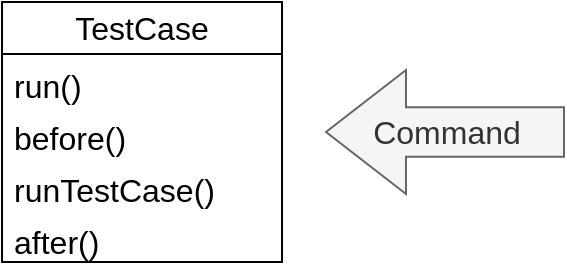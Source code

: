 <mxfile version="22.1.11" type="github">
  <diagram name="페이지-1" id="LbZxrBz2ofLp_WL8UCSQ">
    <mxGraphModel dx="1594" dy="581" grid="0" gridSize="10" guides="1" tooltips="1" connect="1" arrows="1" fold="1" page="0" pageScale="1" pageWidth="827" pageHeight="1169" math="0" shadow="0">
      <root>
        <mxCell id="0" />
        <mxCell id="1" parent="0" />
        <mxCell id="CJBsxGkzlGZVFUbRF24I-1" value="TestCase" style="swimlane;fontStyle=0;childLayout=stackLayout;horizontal=1;startSize=26;fillColor=none;horizontalStack=0;resizeParent=1;resizeParentMax=0;resizeLast=0;collapsible=1;marginBottom=0;whiteSpace=wrap;html=1;fontSize=16;" vertex="1" parent="1">
          <mxGeometry x="-350" y="145" width="140" height="130" as="geometry" />
        </mxCell>
        <mxCell id="CJBsxGkzlGZVFUbRF24I-2" value="run()" style="text;strokeColor=none;fillColor=none;align=left;verticalAlign=top;spacingLeft=4;spacingRight=4;overflow=hidden;rotatable=0;points=[[0,0.5],[1,0.5]];portConstraint=eastwest;whiteSpace=wrap;html=1;fontSize=16;" vertex="1" parent="CJBsxGkzlGZVFUbRF24I-1">
          <mxGeometry y="26" width="140" height="26" as="geometry" />
        </mxCell>
        <mxCell id="CJBsxGkzlGZVFUbRF24I-6" value="before()" style="text;strokeColor=none;fillColor=none;align=left;verticalAlign=top;spacingLeft=4;spacingRight=4;overflow=hidden;rotatable=0;points=[[0,0.5],[1,0.5]];portConstraint=eastwest;whiteSpace=wrap;html=1;fontSize=16;" vertex="1" parent="CJBsxGkzlGZVFUbRF24I-1">
          <mxGeometry y="52" width="140" height="26" as="geometry" />
        </mxCell>
        <mxCell id="CJBsxGkzlGZVFUbRF24I-7" value="runTestCase()" style="text;strokeColor=none;fillColor=none;align=left;verticalAlign=top;spacingLeft=4;spacingRight=4;overflow=hidden;rotatable=0;points=[[0,0.5],[1,0.5]];portConstraint=eastwest;whiteSpace=wrap;html=1;fontSize=16;" vertex="1" parent="CJBsxGkzlGZVFUbRF24I-1">
          <mxGeometry y="78" width="140" height="26" as="geometry" />
        </mxCell>
        <mxCell id="CJBsxGkzlGZVFUbRF24I-8" value="after()" style="text;strokeColor=none;fillColor=none;align=left;verticalAlign=top;spacingLeft=4;spacingRight=4;overflow=hidden;rotatable=0;points=[[0,0.5],[1,0.5]];portConstraint=eastwest;whiteSpace=wrap;html=1;fontSize=16;" vertex="1" parent="CJBsxGkzlGZVFUbRF24I-1">
          <mxGeometry y="104" width="140" height="26" as="geometry" />
        </mxCell>
        <mxCell id="CJBsxGkzlGZVFUbRF24I-5" value="Command" style="html=1;shadow=0;dashed=0;align=center;verticalAlign=middle;shape=mxgraph.arrows2.arrow;dy=0.6;dx=40;flipH=1;notch=0;fontSize=16;fillColor=#f5f5f5;fontColor=#333333;strokeColor=#666666;" vertex="1" parent="1">
          <mxGeometry x="-188" y="179" width="119" height="62" as="geometry" />
        </mxCell>
      </root>
    </mxGraphModel>
  </diagram>
</mxfile>
